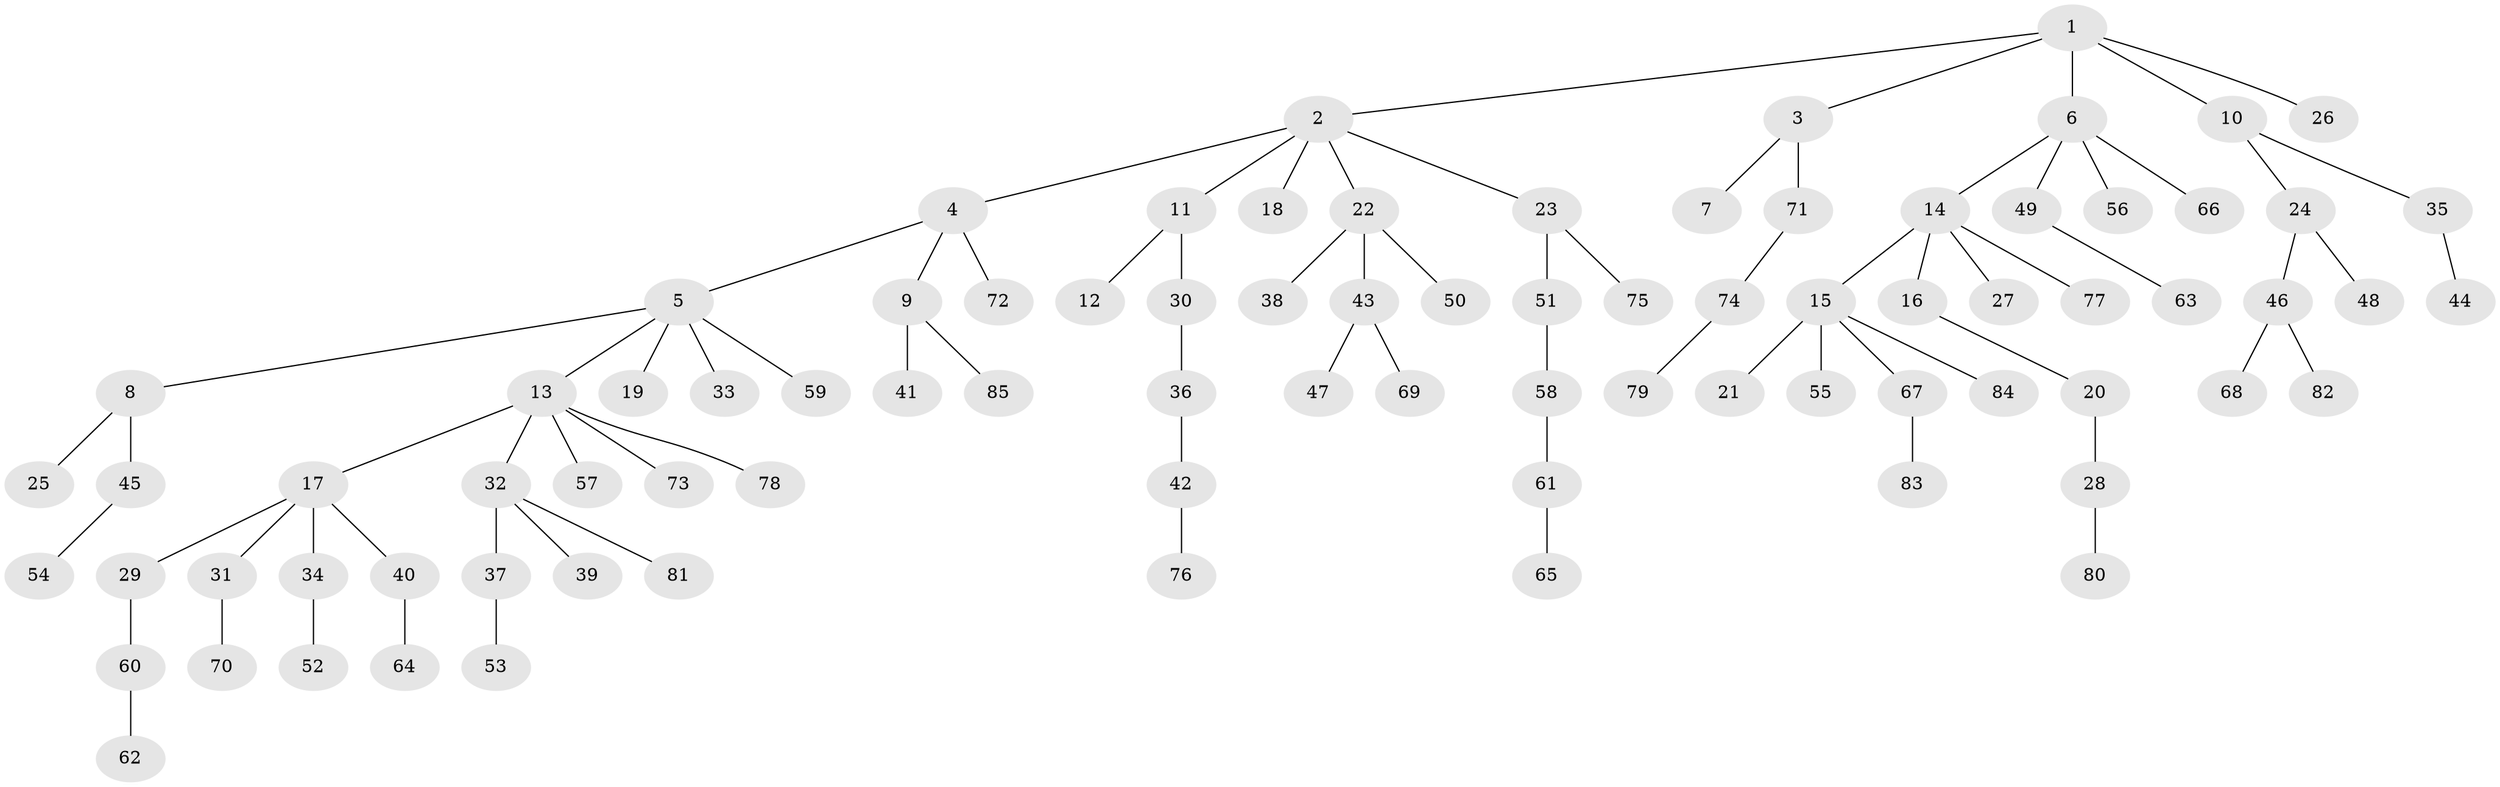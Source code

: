 // coarse degree distribution, {4: 0.08571428571428572, 5: 0.02857142857142857, 2: 0.2857142857142857, 3: 0.14285714285714285, 1: 0.45714285714285713}
// Generated by graph-tools (version 1.1) at 2025/51/03/04/25 22:51:54]
// undirected, 85 vertices, 84 edges
graph export_dot {
  node [color=gray90,style=filled];
  1;
  2;
  3;
  4;
  5;
  6;
  7;
  8;
  9;
  10;
  11;
  12;
  13;
  14;
  15;
  16;
  17;
  18;
  19;
  20;
  21;
  22;
  23;
  24;
  25;
  26;
  27;
  28;
  29;
  30;
  31;
  32;
  33;
  34;
  35;
  36;
  37;
  38;
  39;
  40;
  41;
  42;
  43;
  44;
  45;
  46;
  47;
  48;
  49;
  50;
  51;
  52;
  53;
  54;
  55;
  56;
  57;
  58;
  59;
  60;
  61;
  62;
  63;
  64;
  65;
  66;
  67;
  68;
  69;
  70;
  71;
  72;
  73;
  74;
  75;
  76;
  77;
  78;
  79;
  80;
  81;
  82;
  83;
  84;
  85;
  1 -- 2;
  1 -- 3;
  1 -- 6;
  1 -- 10;
  1 -- 26;
  2 -- 4;
  2 -- 11;
  2 -- 18;
  2 -- 22;
  2 -- 23;
  3 -- 7;
  3 -- 71;
  4 -- 5;
  4 -- 9;
  4 -- 72;
  5 -- 8;
  5 -- 13;
  5 -- 19;
  5 -- 33;
  5 -- 59;
  6 -- 14;
  6 -- 49;
  6 -- 56;
  6 -- 66;
  8 -- 25;
  8 -- 45;
  9 -- 41;
  9 -- 85;
  10 -- 24;
  10 -- 35;
  11 -- 12;
  11 -- 30;
  13 -- 17;
  13 -- 32;
  13 -- 57;
  13 -- 73;
  13 -- 78;
  14 -- 15;
  14 -- 16;
  14 -- 27;
  14 -- 77;
  15 -- 21;
  15 -- 55;
  15 -- 67;
  15 -- 84;
  16 -- 20;
  17 -- 29;
  17 -- 31;
  17 -- 34;
  17 -- 40;
  20 -- 28;
  22 -- 38;
  22 -- 43;
  22 -- 50;
  23 -- 51;
  23 -- 75;
  24 -- 46;
  24 -- 48;
  28 -- 80;
  29 -- 60;
  30 -- 36;
  31 -- 70;
  32 -- 37;
  32 -- 39;
  32 -- 81;
  34 -- 52;
  35 -- 44;
  36 -- 42;
  37 -- 53;
  40 -- 64;
  42 -- 76;
  43 -- 47;
  43 -- 69;
  45 -- 54;
  46 -- 68;
  46 -- 82;
  49 -- 63;
  51 -- 58;
  58 -- 61;
  60 -- 62;
  61 -- 65;
  67 -- 83;
  71 -- 74;
  74 -- 79;
}
